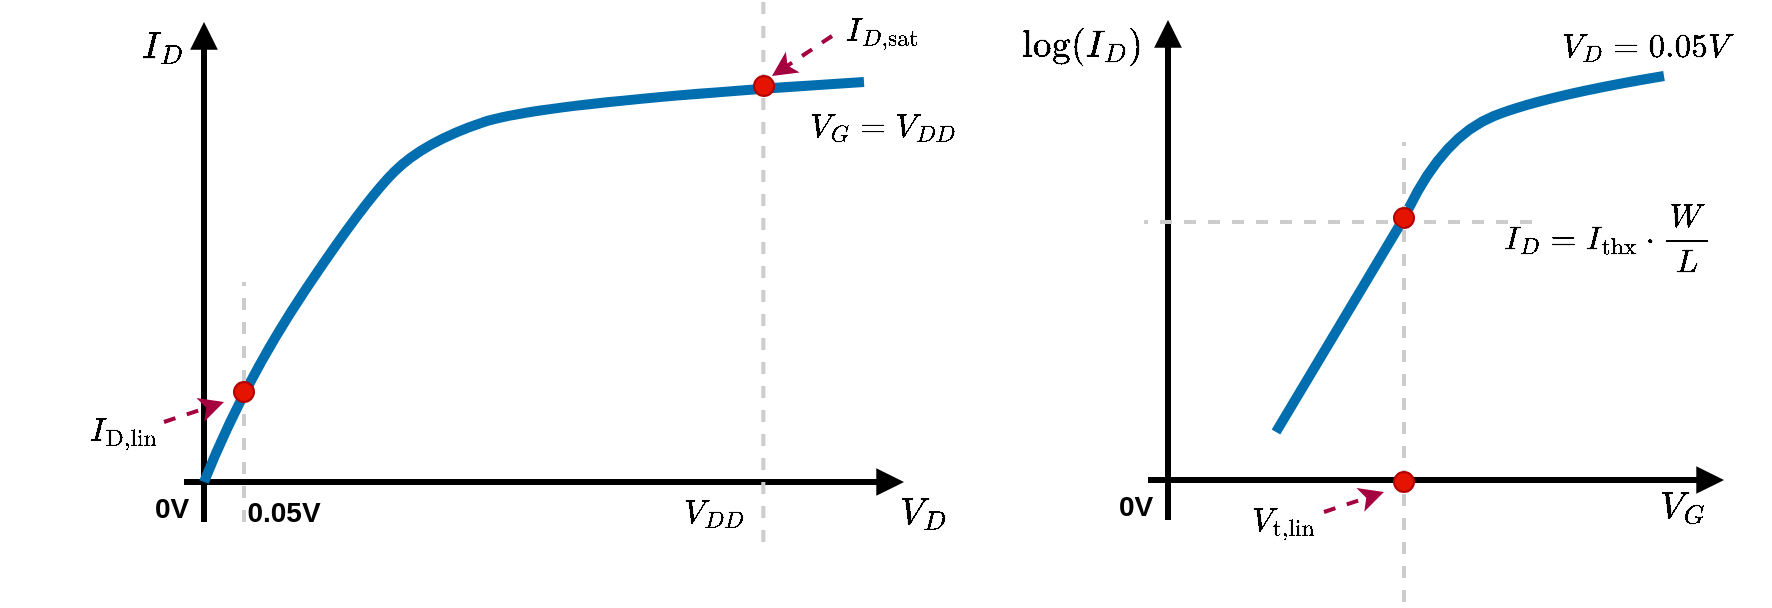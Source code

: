 <mxfile version="20.7.4" type="device"><diagram id="zJGT-vhVN0_WYhiL1vQw" name="Page-1"><mxGraphModel dx="1392" dy="1949" grid="1" gridSize="10" guides="1" tooltips="1" connect="1" arrows="1" fold="1" page="1" pageScale="1" pageWidth="850" pageHeight="1100" math="1" shadow="0"><root><mxCell id="0"/><mxCell id="1" parent="0"/><mxCell id="7wVMLbTIwvm7UO83ZIwy-2" value="" style="endArrow=block;html=1;rounded=0;endFill=1;strokeWidth=3;" parent="1" edge="1"><mxGeometry x="0.556" y="-40" width="50" height="50" relative="1" as="geometry"><mxPoint x="61" y="-830" as="sourcePoint"/><mxPoint x="421" y="-830" as="targetPoint"/><Array as="points"><mxPoint x="181" y="-830"/></Array><mxPoint as="offset"/></mxGeometry></mxCell><mxCell id="7wVMLbTIwvm7UO83ZIwy-3" value="" style="endArrow=block;html=1;rounded=0;endFill=1;strokeWidth=3;" parent="1" edge="1"><mxGeometry width="50" height="50" relative="1" as="geometry"><mxPoint x="71" y="-810" as="sourcePoint"/><mxPoint x="71" y="-1060" as="targetPoint"/><Array as="points"/></mxGeometry></mxCell><mxCell id="7wVMLbTIwvm7UO83ZIwy-4" value="" style="curved=1;endArrow=none;html=1;rounded=0;fillColor=#1ba1e2;strokeColor=#006EAF;endFill=0;strokeWidth=5;" parent="1" edge="1"><mxGeometry width="50" height="50" relative="1" as="geometry"><mxPoint x="71" y="-830" as="sourcePoint"/><mxPoint x="401" y="-1030" as="targetPoint"/><Array as="points"><mxPoint x="91" y="-880"/><mxPoint x="151" y="-970"/><mxPoint x="181" y="-1000"/><mxPoint x="241" y="-1020"/></Array></mxGeometry></mxCell><mxCell id="7wVMLbTIwvm7UO83ZIwy-5" value="&lt;font style=&quot;font-size: 16px;&quot;&gt;$$V_D$$&lt;/font&gt;" style="text;html=1;strokeColor=none;fillColor=none;align=center;verticalAlign=middle;whiteSpace=wrap;rounded=0;fontStyle=1" parent="1" vertex="1"><mxGeometry x="401" y="-830" width="60" height="30" as="geometry"/></mxCell><mxCell id="7wVMLbTIwvm7UO83ZIwy-6" value="&lt;font style=&quot;font-size: 16px;&quot;&gt;$$I_D$$&lt;/font&gt;" style="text;html=1;strokeColor=none;fillColor=none;align=center;verticalAlign=middle;whiteSpace=wrap;rounded=0;fontStyle=1" parent="1" vertex="1"><mxGeometry x="21" y="-1063" width="60" height="30" as="geometry"/></mxCell><mxCell id="7wVMLbTIwvm7UO83ZIwy-11" value="" style="endArrow=none;html=1;rounded=0;strokeWidth=2;fontSize=16;dashed=1;strokeColor=#CCCCCC;" parent="1" edge="1"><mxGeometry width="50" height="50" relative="1" as="geometry"><mxPoint x="350.66" y="-800" as="sourcePoint"/><mxPoint x="350.66" y="-1070" as="targetPoint"/></mxGeometry></mxCell><mxCell id="7wVMLbTIwvm7UO83ZIwy-12" value="&lt;font style=&quot;font-size: 14px;&quot;&gt;$$I_{D,\text{sat}}$$&lt;/font&gt;" style="text;html=1;strokeColor=none;fillColor=none;align=center;verticalAlign=middle;whiteSpace=wrap;rounded=0;fontStyle=1" parent="1" vertex="1"><mxGeometry x="381" y="-1070" width="60" height="30" as="geometry"/></mxCell><mxCell id="7wVMLbTIwvm7UO83ZIwy-13" value="" style="endArrow=classic;html=1;rounded=0;dashed=1;strokeColor=#A50040;strokeWidth=2;fontSize=16;fillColor=#d80073;" parent="1" edge="1"><mxGeometry width="50" height="50" relative="1" as="geometry"><mxPoint x="385" y="-1053" as="sourcePoint"/><mxPoint x="355" y="-1033" as="targetPoint"/></mxGeometry></mxCell><mxCell id="7wVMLbTIwvm7UO83ZIwy-9" value="" style="ellipse;whiteSpace=wrap;html=1;aspect=fixed;fontSize=16;fillColor=#e51400;strokeColor=#B20000;fontColor=#ffffff;" parent="1" vertex="1"><mxGeometry x="346" y="-1033" width="10" height="10" as="geometry"/></mxCell><mxCell id="7wVMLbTIwvm7UO83ZIwy-14" value="" style="endArrow=none;html=1;rounded=0;strokeWidth=2;fontSize=16;dashed=1;strokeColor=#CCCCCC;startArrow=none;" parent="1" source="7wVMLbTIwvm7UO83ZIwy-17" edge="1"><mxGeometry width="50" height="50" relative="1" as="geometry"><mxPoint x="91" y="-810" as="sourcePoint"/><mxPoint x="91" y="-930" as="targetPoint"/></mxGeometry></mxCell><mxCell id="7wVMLbTIwvm7UO83ZIwy-15" value="&lt;font style=&quot;font-size: 14px;&quot;&gt;$$V_{DD}$$&lt;/font&gt;" style="text;html=1;strokeColor=none;fillColor=none;align=center;verticalAlign=middle;whiteSpace=wrap;rounded=0;fontStyle=1" parent="1" vertex="1"><mxGeometry x="296" y="-830" width="60" height="30" as="geometry"/></mxCell><mxCell id="7wVMLbTIwvm7UO83ZIwy-16" value="&lt;font style=&quot;font-size: 14px;&quot;&gt;$$V_G=V_{DD}$$&lt;/font&gt;" style="text;html=1;strokeColor=none;fillColor=none;align=center;verticalAlign=middle;whiteSpace=wrap;rounded=0;fontStyle=1" parent="1" vertex="1"><mxGeometry x="381" y="-1023" width="60" height="30" as="geometry"/></mxCell><mxCell id="7wVMLbTIwvm7UO83ZIwy-17" value="" style="ellipse;whiteSpace=wrap;html=1;aspect=fixed;fontSize=16;fillColor=#e51400;strokeColor=#B20000;fontColor=#ffffff;" parent="1" vertex="1"><mxGeometry x="86" y="-880" width="10" height="10" as="geometry"/></mxCell><mxCell id="7wVMLbTIwvm7UO83ZIwy-19" value="" style="endArrow=none;html=1;rounded=0;strokeWidth=2;fontSize=16;dashed=1;strokeColor=#CCCCCC;" parent="1" target="7wVMLbTIwvm7UO83ZIwy-17" edge="1"><mxGeometry width="50" height="50" relative="1" as="geometry"><mxPoint x="91" y="-810" as="sourcePoint"/><mxPoint x="91" y="-930" as="targetPoint"/></mxGeometry></mxCell><mxCell id="7wVMLbTIwvm7UO83ZIwy-20" value="&lt;font style=&quot;font-size: 14px;&quot;&gt;0.05V&lt;/font&gt;" style="text;html=1;strokeColor=none;fillColor=none;align=center;verticalAlign=middle;whiteSpace=wrap;rounded=0;fontStyle=1" parent="1" vertex="1"><mxGeometry x="81" y="-830" width="60" height="30" as="geometry"/></mxCell><mxCell id="7wVMLbTIwvm7UO83ZIwy-21" value="" style="endArrow=classic;html=1;rounded=0;dashed=1;strokeColor=#A50040;strokeWidth=2;fontSize=16;fillColor=#d80073;" parent="1" edge="1"><mxGeometry width="50" height="50" relative="1" as="geometry"><mxPoint x="51" y="-860" as="sourcePoint"/><mxPoint x="81.0" y="-870" as="targetPoint"/></mxGeometry></mxCell><mxCell id="7wVMLbTIwvm7UO83ZIwy-22" value="&lt;font style=&quot;font-size: 14px;&quot;&gt;$$I_{\text{D,lin}}$$&lt;/font&gt;" style="text;html=1;strokeColor=none;fillColor=none;align=center;verticalAlign=middle;whiteSpace=wrap;rounded=0;fontStyle=1" parent="1" vertex="1"><mxGeometry x="1" y="-870" width="60" height="30" as="geometry"/></mxCell><mxCell id="7wVMLbTIwvm7UO83ZIwy-24" value="&lt;font style=&quot;font-size: 14px;&quot;&gt;0V&lt;/font&gt;" style="text;html=1;strokeColor=none;fillColor=none;align=center;verticalAlign=middle;whiteSpace=wrap;rounded=0;fontStyle=1" parent="1" vertex="1"><mxGeometry x="25" y="-832" width="60" height="30" as="geometry"/></mxCell><mxCell id="7wVMLbTIwvm7UO83ZIwy-25" value="" style="endArrow=block;html=1;rounded=0;endFill=1;strokeWidth=3;" parent="1" edge="1"><mxGeometry width="50" height="50" relative="1" as="geometry"><mxPoint x="543" y="-831" as="sourcePoint"/><mxPoint x="831" y="-831" as="targetPoint"/><Array as="points"><mxPoint x="663" y="-831"/></Array></mxGeometry></mxCell><mxCell id="7wVMLbTIwvm7UO83ZIwy-26" value="" style="endArrow=block;html=1;rounded=0;endFill=1;strokeWidth=3;" parent="1" edge="1"><mxGeometry x="0.2" y="-580" width="50" height="50" relative="1" as="geometry"><mxPoint x="553" y="-811" as="sourcePoint"/><mxPoint x="553" y="-1061" as="targetPoint"/><Array as="points"/><mxPoint as="offset"/></mxGeometry></mxCell><mxCell id="7wVMLbTIwvm7UO83ZIwy-27" value="" style="curved=1;endArrow=none;html=1;rounded=0;fillColor=#1ba1e2;strokeColor=#006EAF;endFill=0;strokeWidth=5;startArrow=none;" parent="1" source="7wVMLbTIwvm7UO83ZIwy-33" edge="1"><mxGeometry width="50" height="50" relative="1" as="geometry"><mxPoint x="607" y="-855" as="sourcePoint"/><mxPoint x="801" y="-1033" as="targetPoint"/><Array as="points"><mxPoint x="691" y="-1003"/><mxPoint x="741" y="-1023"/></Array></mxGeometry></mxCell><mxCell id="7wVMLbTIwvm7UO83ZIwy-28" value="&lt;font style=&quot;font-size: 16px;&quot;&gt;$$V_G$$&lt;/font&gt;" style="text;html=1;strokeColor=none;fillColor=none;align=center;verticalAlign=middle;whiteSpace=wrap;rounded=0;fontStyle=1" parent="1" vertex="1"><mxGeometry x="781" y="-833" width="60" height="30" as="geometry"/></mxCell><mxCell id="7wVMLbTIwvm7UO83ZIwy-29" value="&lt;font style=&quot;font-size: 16px;&quot;&gt;$$\log(I_D)$$&lt;/font&gt;" style="text;html=1;strokeColor=none;fillColor=none;align=center;verticalAlign=middle;whiteSpace=wrap;rounded=0;fontStyle=1" parent="1" vertex="1"><mxGeometry x="480" y="-1063" width="60" height="30" as="geometry"/></mxCell><mxCell id="7wVMLbTIwvm7UO83ZIwy-30" value="" style="endArrow=none;html=1;rounded=0;strokeWidth=2;fontSize=16;dashed=1;strokeColor=#CCCCCC;" parent="1" edge="1"><mxGeometry width="50" height="50" relative="1" as="geometry"><mxPoint x="671.0" y="-770" as="sourcePoint"/><mxPoint x="671" y="-1000" as="targetPoint"/></mxGeometry></mxCell><mxCell id="7wVMLbTIwvm7UO83ZIwy-31" value="&lt;font style=&quot;font-size: 14px;&quot;&gt;$$I_D=I_{\text{thx}}\cdot \frac{W}{L}$$&lt;/font&gt;" style="text;html=1;strokeColor=none;fillColor=none;align=center;verticalAlign=middle;whiteSpace=wrap;rounded=0;fontStyle=1" parent="1" vertex="1"><mxGeometry x="743" y="-967" width="60" height="30" as="geometry"/></mxCell><mxCell id="7wVMLbTIwvm7UO83ZIwy-36" value="&lt;font style=&quot;font-size: 14px;&quot;&gt;$$V_D=0.05V$$&lt;/font&gt;" style="text;html=1;strokeColor=none;fillColor=none;align=center;verticalAlign=middle;whiteSpace=wrap;rounded=0;fontStyle=1" parent="1" vertex="1"><mxGeometry x="763" y="-1063" width="60" height="30" as="geometry"/></mxCell><mxCell id="7wVMLbTIwvm7UO83ZIwy-38" value="" style="endArrow=none;html=1;rounded=0;strokeWidth=2;fontSize=16;dashed=1;strokeColor=#CCCCCC;" parent="1" edge="1"><mxGeometry x="-1" y="-133" width="50" height="50" relative="1" as="geometry"><mxPoint x="735" y="-960" as="sourcePoint"/><mxPoint x="541" y="-960" as="targetPoint"/><mxPoint x="-15" y="61" as="offset"/></mxGeometry></mxCell><mxCell id="7wVMLbTIwvm7UO83ZIwy-42" value="&lt;font style=&quot;font-size: 14px;&quot;&gt;0V&lt;/font&gt;" style="text;html=1;strokeColor=none;fillColor=none;align=center;verticalAlign=middle;whiteSpace=wrap;rounded=0;fontStyle=1" parent="1" vertex="1"><mxGeometry x="507" y="-833" width="60" height="30" as="geometry"/></mxCell><mxCell id="7wVMLbTIwvm7UO83ZIwy-33" value="" style="ellipse;whiteSpace=wrap;html=1;aspect=fixed;fontSize=16;fillColor=#e51400;strokeColor=#B20000;fontColor=#ffffff;" parent="1" vertex="1"><mxGeometry x="666" y="-967" width="10" height="10" as="geometry"/></mxCell><mxCell id="7wVMLbTIwvm7UO83ZIwy-44" value="" style="curved=1;endArrow=none;html=1;rounded=0;fillColor=#1ba1e2;strokeColor=#006EAF;endFill=0;strokeWidth=5;" parent="1" target="7wVMLbTIwvm7UO83ZIwy-33" edge="1"><mxGeometry width="50" height="50" relative="1" as="geometry"><mxPoint x="607" y="-855" as="sourcePoint"/><mxPoint x="801" y="-1033" as="targetPoint"/><Array as="points"/></mxGeometry></mxCell><mxCell id="7wVMLbTIwvm7UO83ZIwy-45" value="" style="ellipse;whiteSpace=wrap;html=1;aspect=fixed;fontSize=16;fillColor=#e51400;strokeColor=#B20000;fontColor=#ffffff;" parent="1" vertex="1"><mxGeometry x="666" y="-835" width="10" height="10" as="geometry"/></mxCell><mxCell id="7wVMLbTIwvm7UO83ZIwy-46" value="" style="endArrow=classic;html=1;rounded=0;dashed=1;strokeColor=#A50040;strokeWidth=2;fontSize=16;fillColor=#d80073;" parent="1" edge="1"><mxGeometry width="50" height="50" relative="1" as="geometry"><mxPoint x="631" y="-815" as="sourcePoint"/><mxPoint x="661.0" y="-825" as="targetPoint"/></mxGeometry></mxCell><mxCell id="7wVMLbTIwvm7UO83ZIwy-47" value="&lt;font style=&quot;font-size: 14px;&quot;&gt;$$V_{\text{t,lin}}$$&lt;/font&gt;" style="text;html=1;strokeColor=none;fillColor=none;align=center;verticalAlign=middle;whiteSpace=wrap;rounded=0;fontStyle=1" parent="1" vertex="1"><mxGeometry x="581" y="-825" width="60" height="30" as="geometry"/></mxCell></root></mxGraphModel></diagram></mxfile>